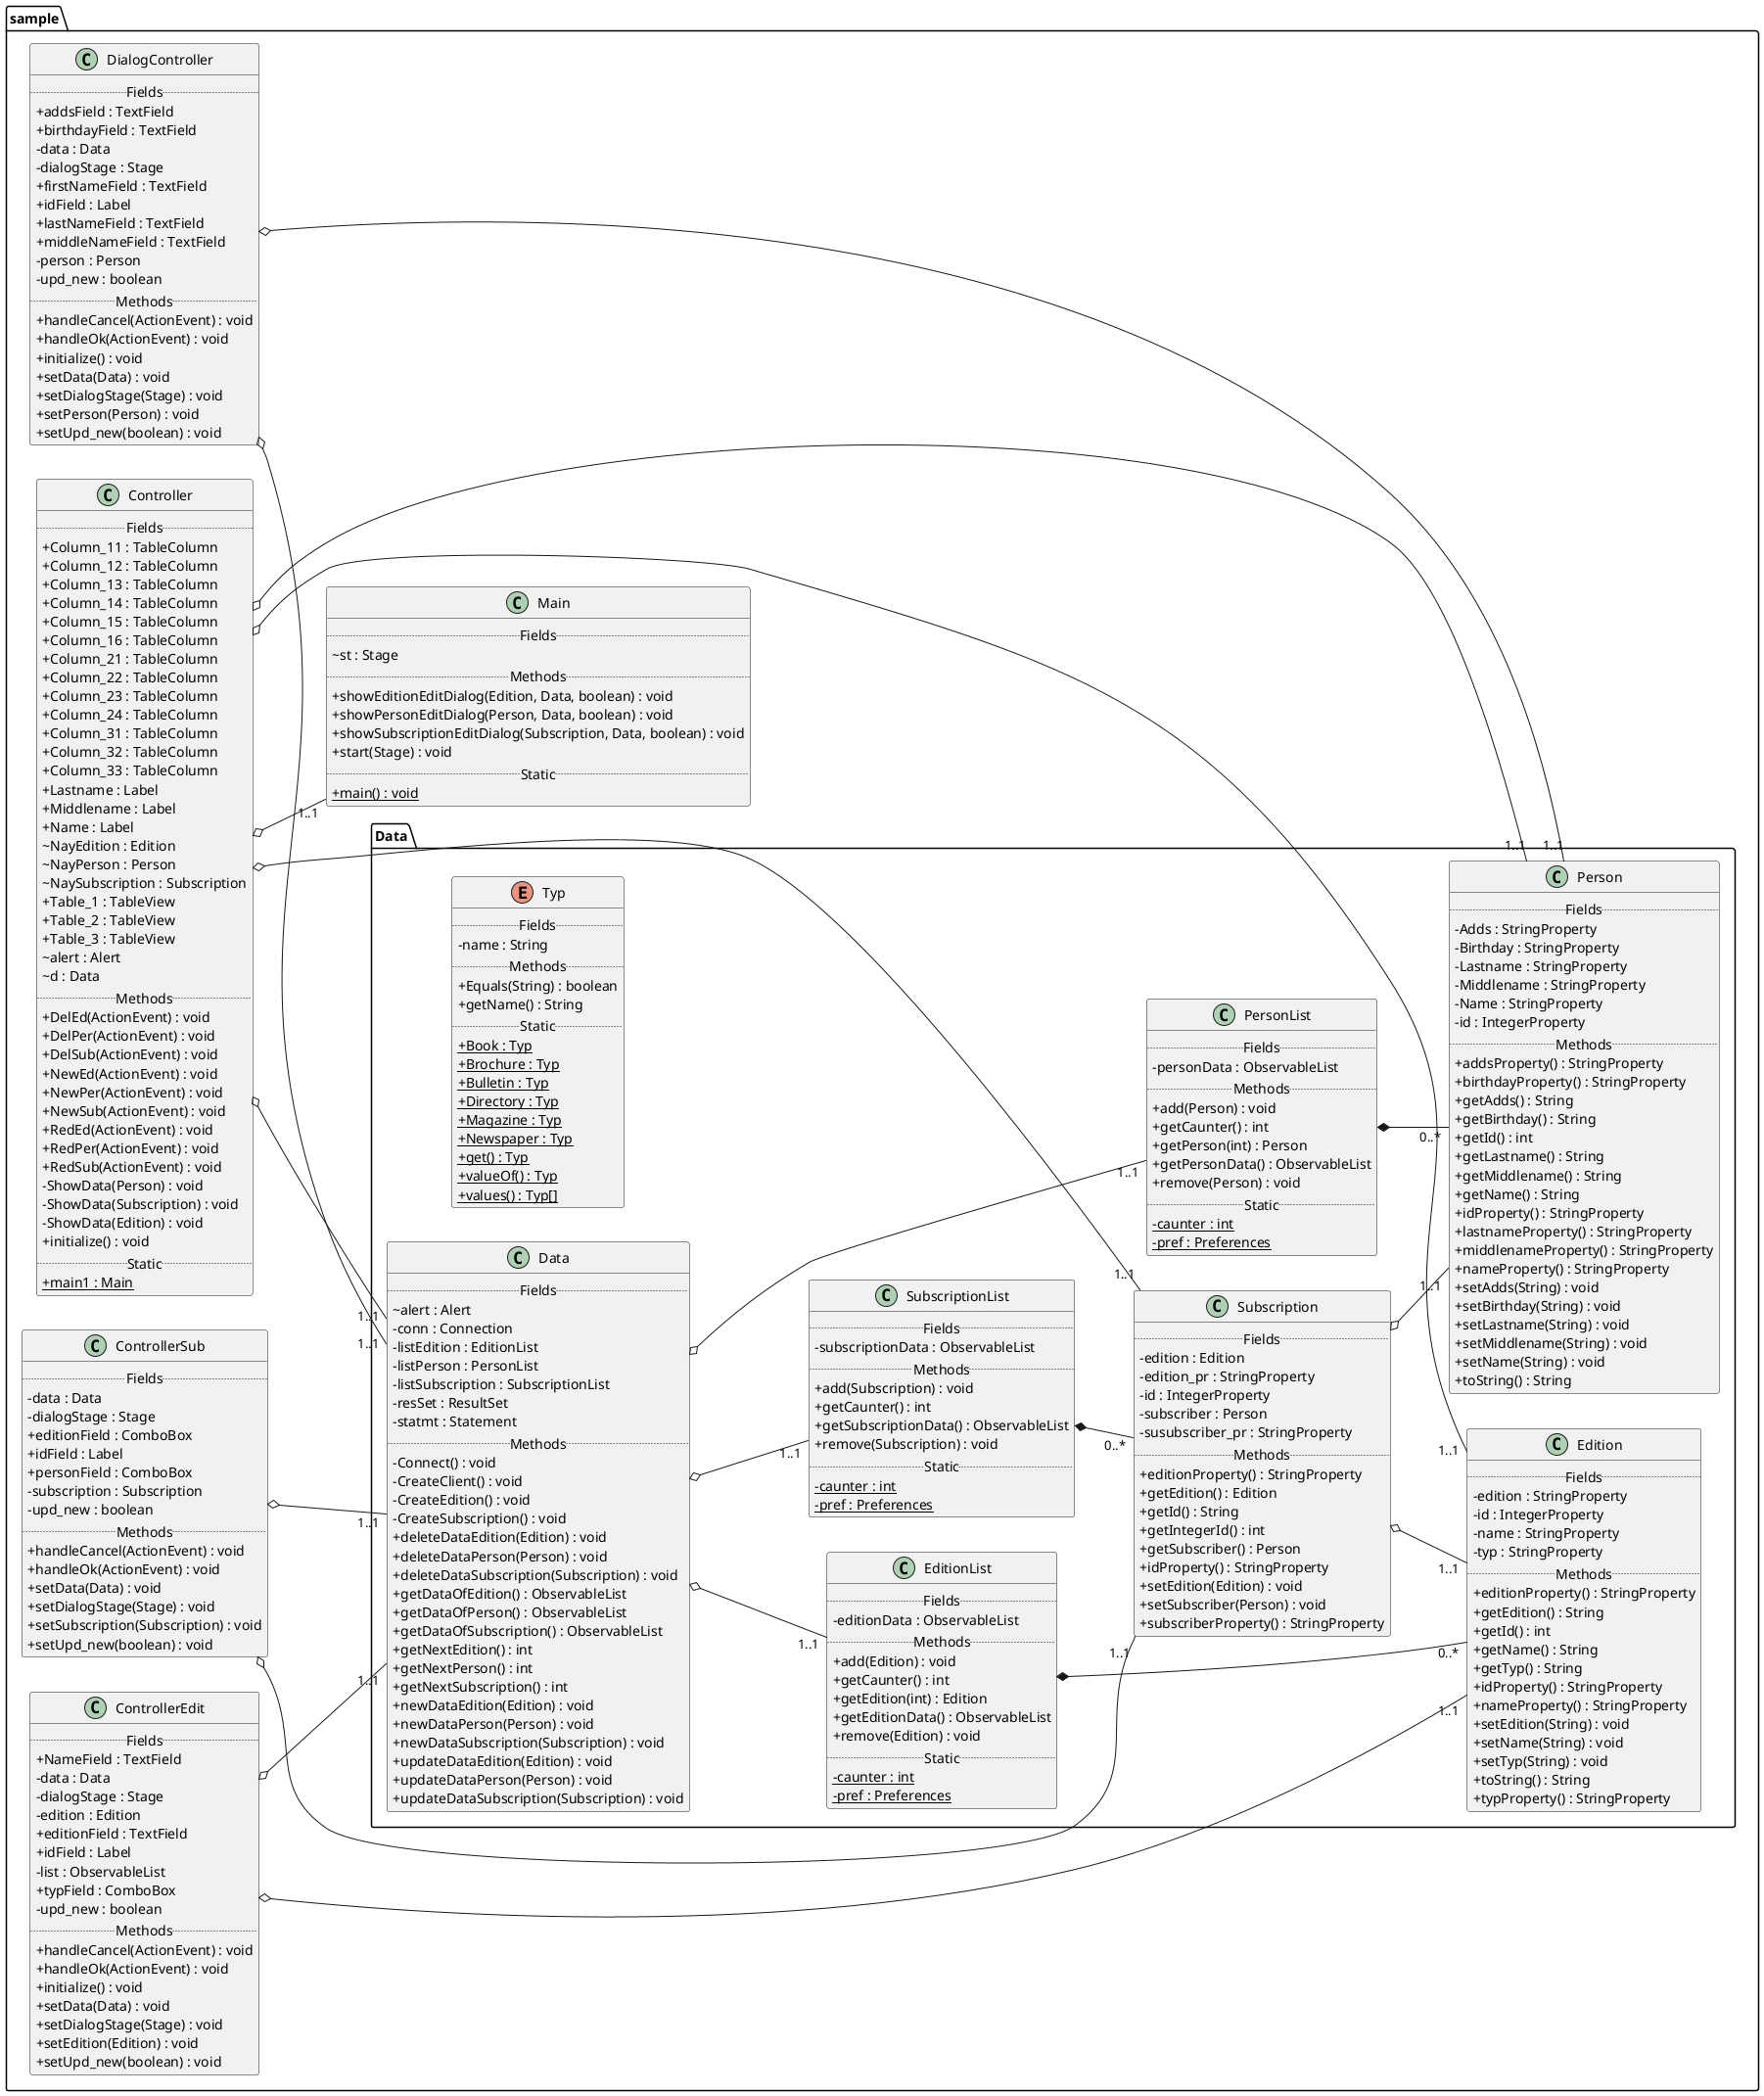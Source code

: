 @startuml
left to right direction
skinparam headerFontSize 30
skinparam headerFontStyle bold
skinparam classAttributeIconSize 0
scale 1.0
package sample {
package sample.Data {
enum sample.Data.Typ  {
.. Fields  ..
-name : String
.. Methods ..
+Equals(String) : boolean
+getName() : String
.. Static ..
+ {static} Book : Typ
+ {static} Brochure : Typ
+ {static} Bulletin : Typ
+ {static} Directory : Typ
+ {static} Magazine : Typ
+ {static} Newspaper : Typ
+ {static} get() : Typ
+ {static} valueOf() : Typ
+ {static} values() : Typ[]
}
class sample.Data.PersonList {
.. Fields  ..
-personData : ObservableList
.. Methods ..
+add(Person) : void
+getCaunter() : int
+getPerson(int) : Person
+getPersonData() : ObservableList
+remove(Person) : void
.. Static ..
- {static} caunter : int
- {static} pref : Preferences
}
class sample.Data.Person {
.. Fields  ..
-Adds : StringProperty
-Birthday : StringProperty
-Lastname : StringProperty
-Middlename : StringProperty
-Name : StringProperty
-id : IntegerProperty
.. Methods ..
+addsProperty() : StringProperty
+birthdayProperty() : StringProperty
+getAdds() : String
+getBirthday() : String
+getId() : int
+getLastname() : String
+getMiddlename() : String
+getName() : String
+idProperty() : StringProperty
+lastnameProperty() : StringProperty
+middlenameProperty() : StringProperty
+nameProperty() : StringProperty
+setAdds(String) : void
+setBirthday(String) : void
+setLastname(String) : void
+setMiddlename(String) : void
+setName(String) : void
+toString() : String
}
class sample.Data.EditionList {
.. Fields  ..
-editionData : ObservableList
.. Methods ..
+add(Edition) : void
+getCaunter() : int
+getEdition(int) : Edition
+getEditionData() : ObservableList
+remove(Edition) : void
.. Static ..
- {static} caunter : int
- {static} pref : Preferences
}
class sample.Data.Data {
.. Fields  ..
~alert : Alert
-conn : Connection
-listEdition : EditionList
-listPerson : PersonList
-listSubscription : SubscriptionList
-resSet : ResultSet
-statmt : Statement
.. Methods ..
-Connect() : void
-CreateClient() : void
-CreateEdition() : void
-CreateSubscription() : void
+deleteDataEdition(Edition) : void
+deleteDataPerson(Person) : void
+deleteDataSubscription(Subscription) : void
+getDataOfEdition() : ObservableList
+getDataOfPerson() : ObservableList
+getDataOfSubscription() : ObservableList
+getNextEdition() : int
+getNextPerson() : int
+getNextSubscription() : int
+newDataEdition(Edition) : void
+newDataPerson(Person) : void
+newDataSubscription(Subscription) : void
+updateDataEdition(Edition) : void
+updateDataPerson(Person) : void
+updateDataSubscription(Subscription) : void
}
class sample.Data.SubscriptionList {
.. Fields  ..
-subscriptionData : ObservableList
.. Methods ..
+add(Subscription) : void
+getCaunter() : int
+getSubscriptionData() : ObservableList
+remove(Subscription) : void
.. Static ..
- {static} caunter : int
- {static} pref : Preferences
}
class sample.Data.Subscription {
.. Fields  ..
-edition : Edition
-edition_pr : StringProperty
-id : IntegerProperty
-subscriber : Person
-susubscriber_pr : StringProperty
.. Methods ..
+editionProperty() : StringProperty
+getEdition() : Edition
+getId() : String
+getIntegerId() : int
+getSubscriber() : Person
+idProperty() : StringProperty
+setEdition(Edition) : void
+setSubscriber(Person) : void
+subscriberProperty() : StringProperty
}
class sample.Data.Edition {
.. Fields  ..
-edition : StringProperty
-id : IntegerProperty
-name : StringProperty
-typ : StringProperty
.. Methods ..
+editionProperty() : StringProperty
+getEdition() : String
+getId() : int
+getName() : String
+getTyp() : String
+idProperty() : StringProperty
+nameProperty() : StringProperty
+setEdition(String) : void
+setName(String) : void
+setTyp(String) : void
+toString() : String
+typProperty() : StringProperty
}

}
class sample.DialogController {
.. Fields  ..
+addsField : TextField
+birthdayField : TextField
-data : Data
-dialogStage : Stage
+firstNameField : TextField
+idField : Label
+lastNameField : TextField
+middleNameField : TextField
-person : Person
-upd_new : boolean
.. Methods ..
+handleCancel(ActionEvent) : void
+handleOk(ActionEvent) : void
+initialize() : void
+setData(Data) : void
+setDialogStage(Stage) : void
+setPerson(Person) : void
+setUpd_new(boolean) : void
}
class sample.Controller {
.. Fields  ..
+Column_11 : TableColumn
+Column_12 : TableColumn
+Column_13 : TableColumn
+Column_14 : TableColumn
+Column_15 : TableColumn
+Column_16 : TableColumn
+Column_21 : TableColumn
+Column_22 : TableColumn
+Column_23 : TableColumn
+Column_24 : TableColumn
+Column_31 : TableColumn
+Column_32 : TableColumn
+Column_33 : TableColumn
+Lastname : Label
+Middlename : Label
+Name : Label
~NayEdition : Edition
~NayPerson : Person
~NaySubscription : Subscription
+Table_1 : TableView
+Table_2 : TableView
+Table_3 : TableView
~alert : Alert
~d : Data
.. Methods ..
+DelEd(ActionEvent) : void
+DelPer(ActionEvent) : void
+DelSub(ActionEvent) : void
+NewEd(ActionEvent) : void
+NewPer(ActionEvent) : void
+NewSub(ActionEvent) : void
+RedEd(ActionEvent) : void
+RedPer(ActionEvent) : void
+RedSub(ActionEvent) : void
-ShowData(Person) : void
-ShowData(Subscription) : void
-ShowData(Edition) : void
+initialize() : void
.. Static ..
+ {static} main1 : Main
}
class sample.Main {
.. Fields  ..
~st : Stage
.. Methods ..
+showEditionEditDialog(Edition, Data, boolean) : void
+showPersonEditDialog(Person, Data, boolean) : void
+showSubscriptionEditDialog(Subscription, Data, boolean) : void
+start(Stage) : void
.. Static ..
+ {static} main() : void
}
class sample.ControllerSub {
.. Fields  ..
-data : Data
-dialogStage : Stage
+editionField : ComboBox
+idField : Label
+personField : ComboBox
-subscription : Subscription
-upd_new : boolean
.. Methods ..
+handleCancel(ActionEvent) : void
+handleOk(ActionEvent) : void
+setData(Data) : void
+setDialogStage(Stage) : void
+setSubscription(Subscription) : void
+setUpd_new(boolean) : void
}
class sample.ControllerEdit {
.. Fields  ..
+NameField : TextField
-data : Data
-dialogStage : Stage
-edition : Edition
+editionField : TextField
+idField : Label
-list : ObservableList
+typField : ComboBox
-upd_new : boolean
.. Methods ..
+handleCancel(ActionEvent) : void
+handleOk(ActionEvent) : void
+initialize() : void
+setData(Data) : void
+setDialogStage(Stage) : void
+setEdition(Edition) : void
+setUpd_new(boolean) : void
}

}
sample.DialogController o-- "1..1" sample.Data.Person
sample.DialogController o-- "1..1" sample.Data.Data
sample.Controller o-- "1..1" sample.Data.Person
sample.Controller o-- "1..1" sample.Data.Edition
sample.Controller o-- "1..1" sample.Data.Subscription
sample.Controller o-- "1..1" sample.Data.Data
sample.Controller o-- "1..1" sample.Main
sample.Data.PersonList *-- "0..*" sample.Data.Person
sample.Data.EditionList *-- "0..*" sample.Data.Edition
sample.ControllerSub o-- "1..1" sample.Data.Subscription
sample.ControllerSub o-- "1..1" sample.Data.Data
sample.Data.Data o-- "1..1" sample.Data.PersonList
sample.Data.Data o-- "1..1" sample.Data.EditionList
sample.Data.Data o-- "1..1" sample.Data.SubscriptionList
sample.Data.SubscriptionList *-- "0..*" sample.Data.Subscription
sample.Data.Subscription o-- "1..1" sample.Data.Person
sample.Data.Subscription o-- "1..1" sample.Data.Edition
sample.ControllerEdit o-- "1..1" sample.Data.Edition
sample.ControllerEdit o-- "1..1" sample.Data.Data
@enduml
